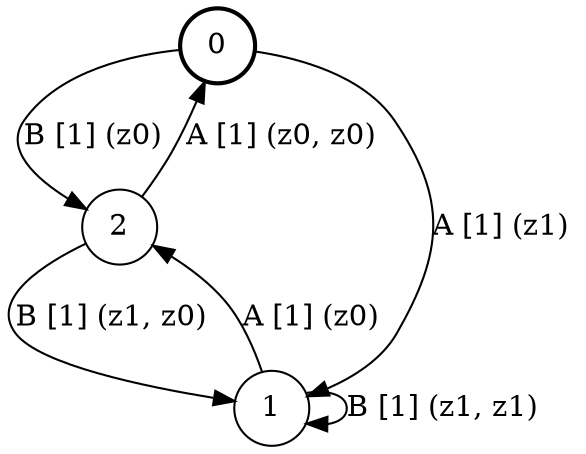 # generated file, don't try to modify
# command: dot -Tpng <filename> > tree.png
digraph Automaton {
    node [shape = circle];
    0 [style = "bold"];
    0 -> 2 [label = "B [1] (z0) "];
    0 -> 1 [label = "A [1] (z1) "];
    1 -> 1 [label = "B [1] (z1, z1) "];
    1 -> 2 [label = "A [1] (z0) "];
    2 -> 1 [label = "B [1] (z1, z0) "];
    2 -> 0 [label = "A [1] (z0, z0) "];
}
